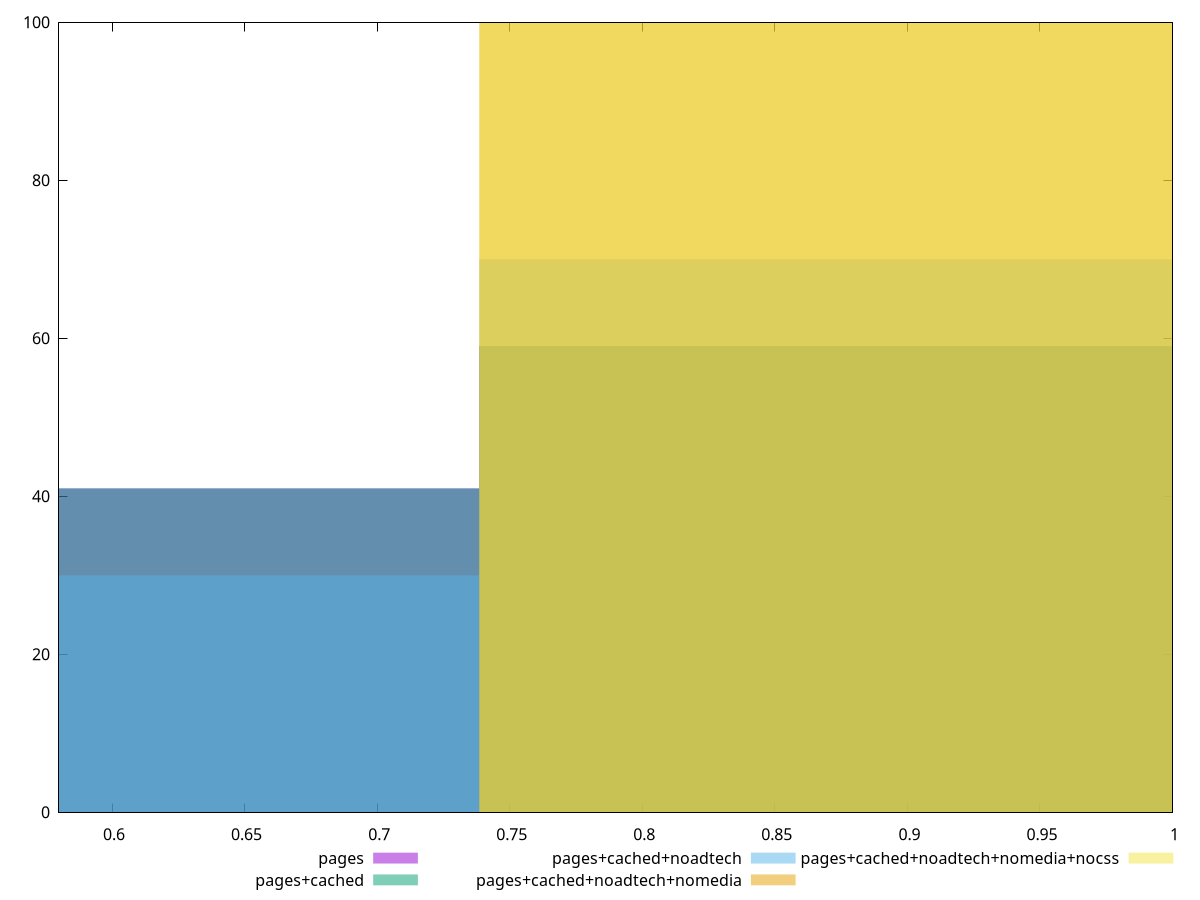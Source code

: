 reset

$pages <<EOF
0.8862831409032487 59
0.5908554272688324 41
EOF

$pagesCached <<EOF
0.5908554272688324 41
0.8862831409032487 59
EOF

$pagesCachedNoadtech <<EOF
0.8862831409032487 70
0.5908554272688324 30
EOF

$pagesCachedNoadtechNomedia <<EOF
0.8862831409032487 100
EOF

$pagesCachedNoadtechNomediaNocss <<EOF
0.8862831409032487 100
EOF

set key outside below
set boxwidth 0.2954277136344162
set xrange [0.58:1]
set yrange [0:100]
set trange [0:100]
set style fill transparent solid 0.5 noborder
set terminal svg size 640, 530 enhanced background rgb 'white'
set output "report_00013_2021-02-09T12-04-24.940Z/uses-webp-images/comparison/histogram/all_score.svg"

plot $pages title "pages" with boxes, \
     $pagesCached title "pages+cached" with boxes, \
     $pagesCachedNoadtech title "pages+cached+noadtech" with boxes, \
     $pagesCachedNoadtechNomedia title "pages+cached+noadtech+nomedia" with boxes, \
     $pagesCachedNoadtechNomediaNocss title "pages+cached+noadtech+nomedia+nocss" with boxes

reset
